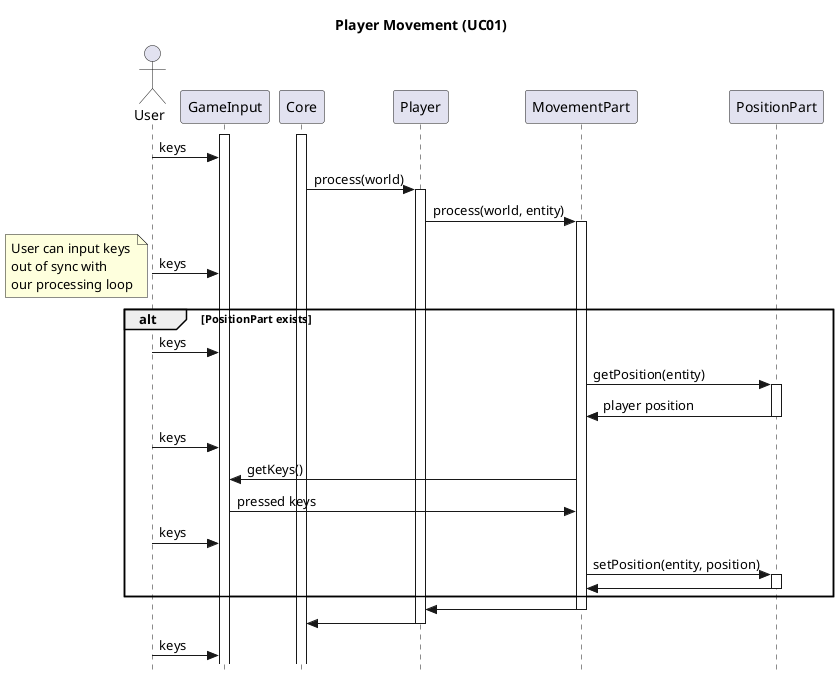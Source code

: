 @startuml Player Movement
skinparam style strictuml
title Player Movement (UC01)
Actor User
activate GameInput
activate Core

User -> GameInput: keys
Core -> Player: process(world)
activate Player
Player -> MovementPart: process(world, entity)
activate MovementPart
User -> GameInput: keys
note left
	User can input keys
	out of sync with
	our processing loop
end note
alt PositionPart exists
	User -> GameInput: keys
	MovementPart -> PositionPart: getPosition(entity)
	activate PositionPart
	PositionPart -> MovementPart: player position
	deactivate PositionPart
	User -> GameInput: keys
	MovementPart -> GameInput: getKeys()
	GameInput -> MovementPart: pressed keys
	User -> GameInput: keys
	MovementPart -> PositionPart: setPosition(entity, position)
	activate PositionPart
	PositionPart -> MovementPart
	deactivate PositionPart
end
MovementPart -> Player
deactivate MovementPart
Player -> Core
deactivate Player
User -> GameInput: keys
@enduml